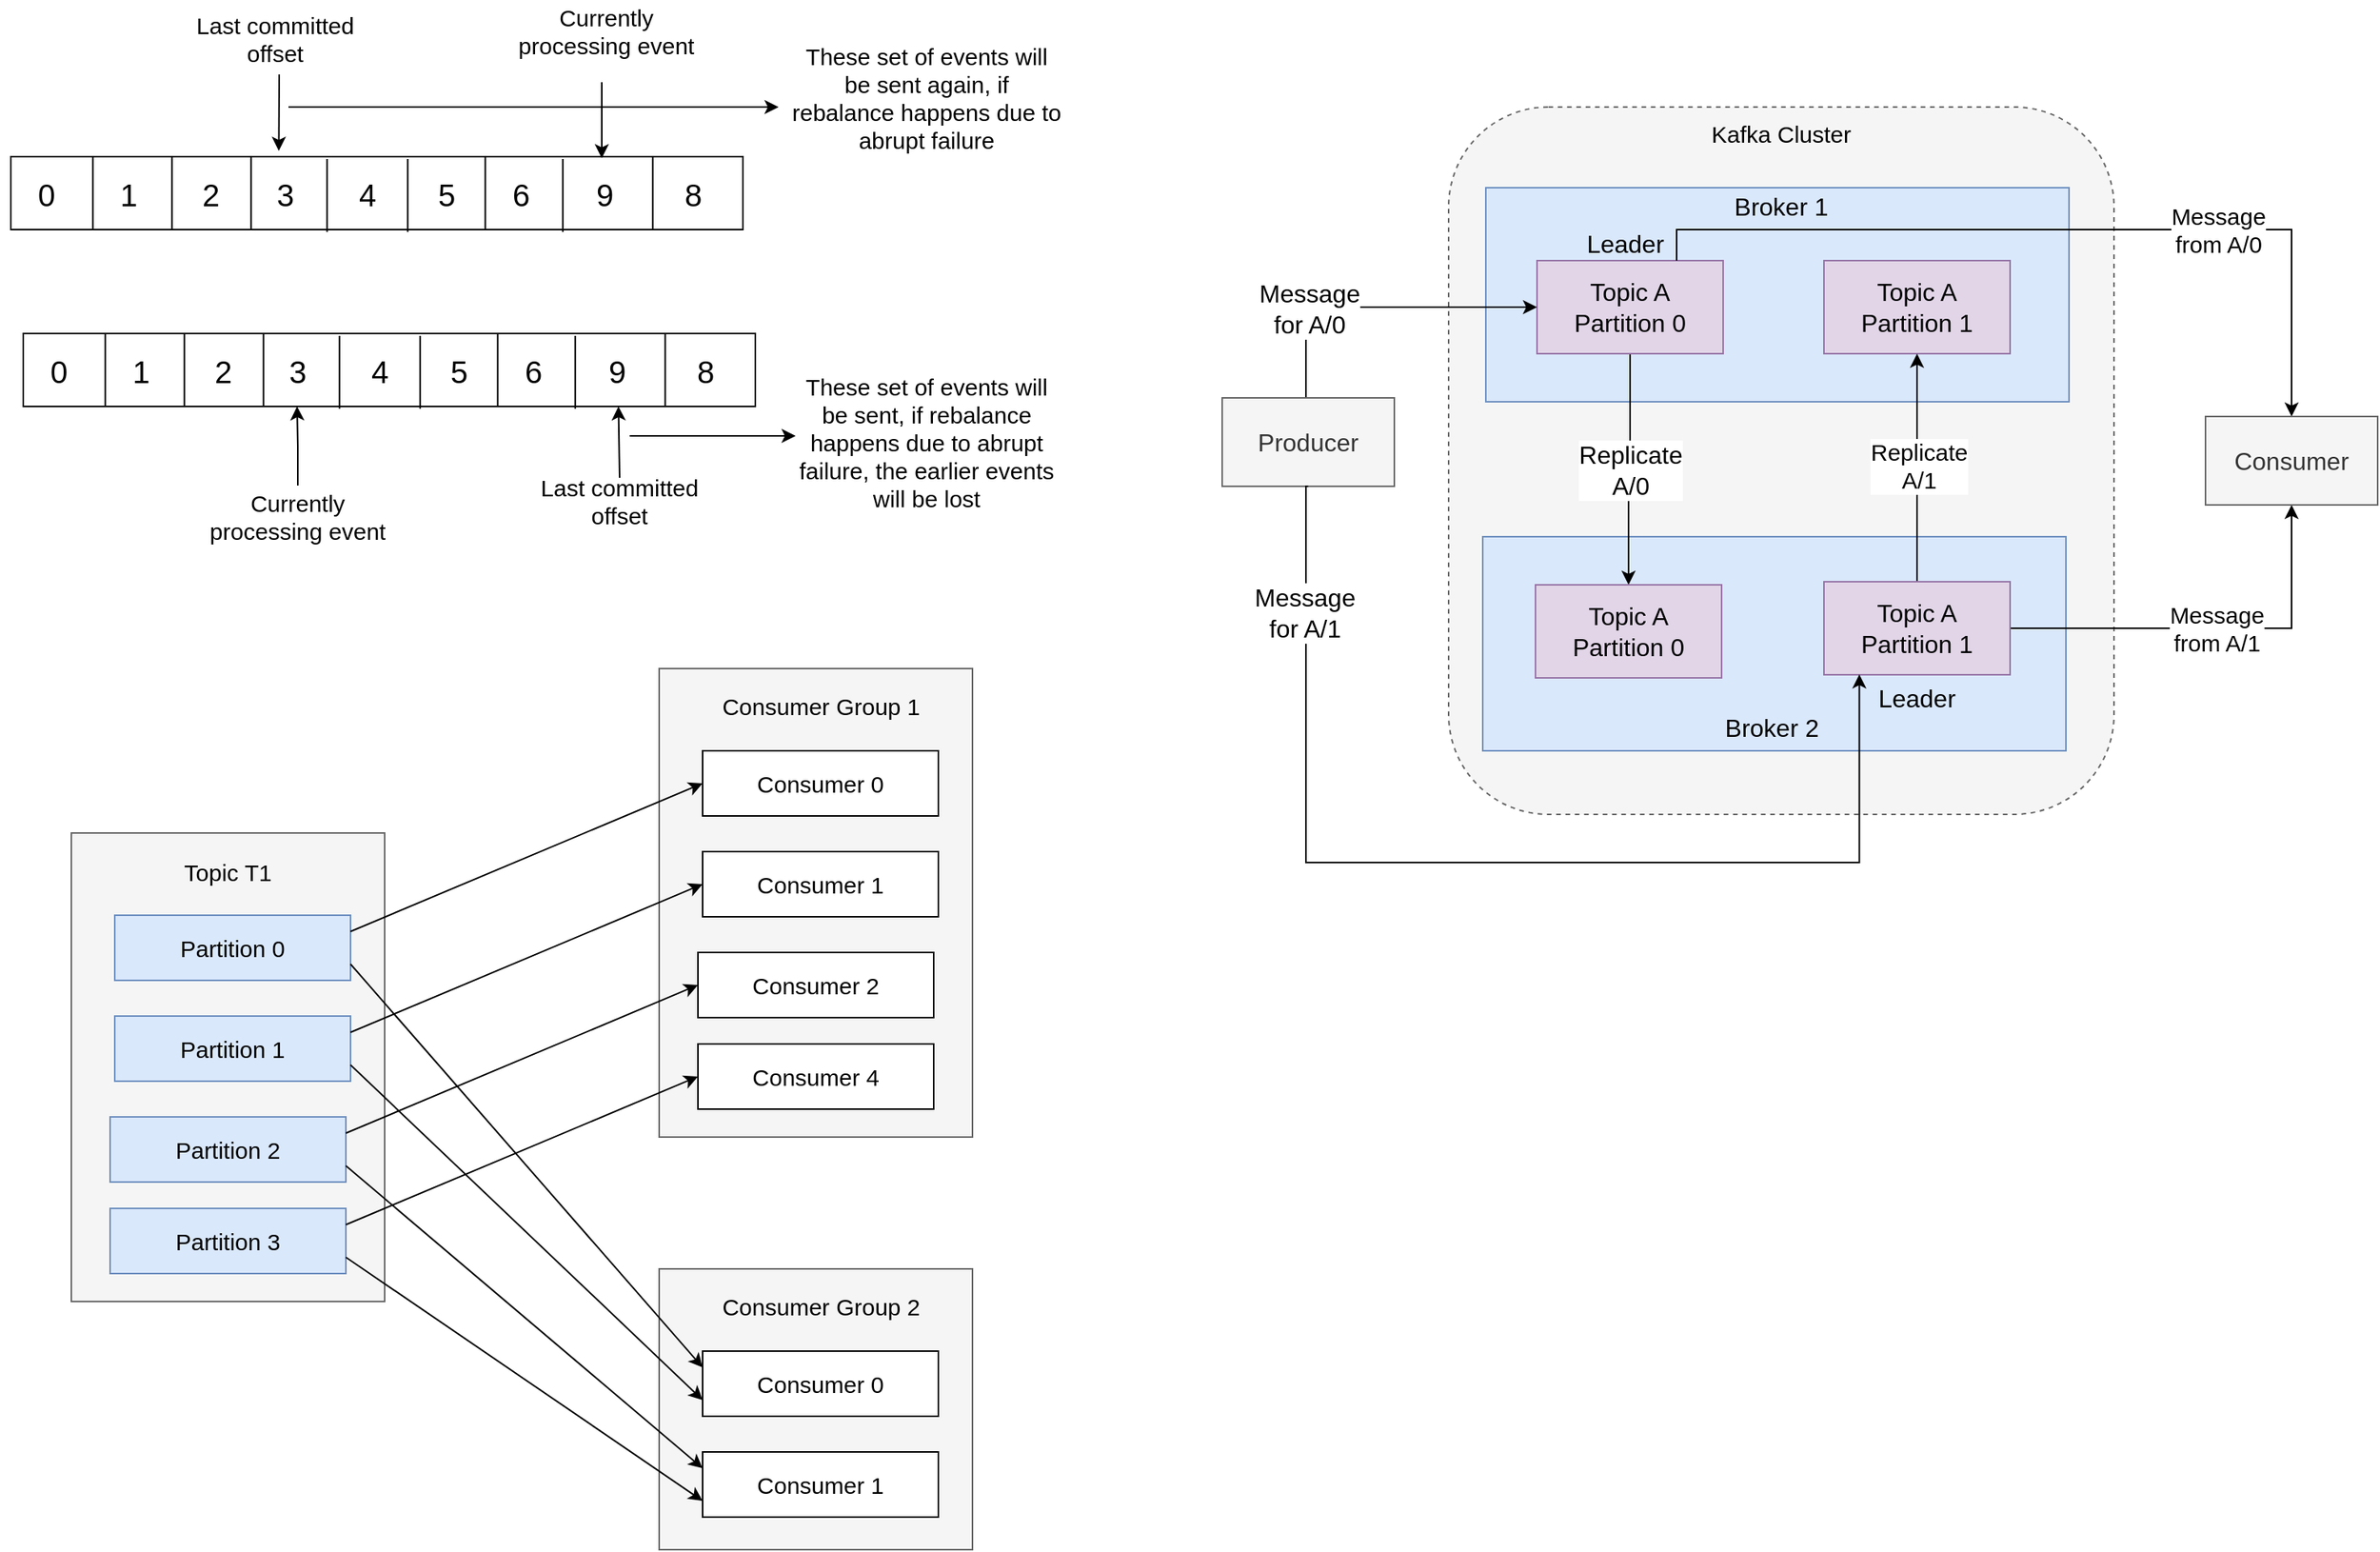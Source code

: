 <mxfile version="24.4.4" type="device">
  <diagram name="Page-1" id="dppR5jkrF7-Y_eMfUjpa">
    <mxGraphModel dx="1481" dy="771" grid="0" gridSize="10" guides="1" tooltips="1" connect="1" arrows="1" fold="1" page="1" pageScale="1" pageWidth="850" pageHeight="1100" math="0" shadow="0">
      <root>
        <mxCell id="0" />
        <mxCell id="1" parent="0" />
        <mxCell id="47ygXGliXd4ZTUYuAfQJ-111" value="" style="rounded=1;whiteSpace=wrap;html=1;dashed=1;fillColor=#f5f5f5;fontColor=#333333;strokeColor=#666666;" vertex="1" parent="1">
          <mxGeometry x="1023" y="109" width="429" height="456" as="geometry" />
        </mxCell>
        <mxCell id="47ygXGliXd4ZTUYuAfQJ-102" value="" style="rounded=0;whiteSpace=wrap;html=1;fillColor=#dae8fc;strokeColor=#6c8ebf;" vertex="1" parent="1">
          <mxGeometry x="1045" y="386" width="376" height="138" as="geometry" />
        </mxCell>
        <mxCell id="47ygXGliXd4ZTUYuAfQJ-101" value="" style="rounded=0;whiteSpace=wrap;html=1;fillColor=#dae8fc;strokeColor=#6c8ebf;" vertex="1" parent="1">
          <mxGeometry x="1047" y="161" width="376" height="138" as="geometry" />
        </mxCell>
        <mxCell id="47ygXGliXd4ZTUYuAfQJ-11" value="" style="rounded=0;whiteSpace=wrap;html=1;" vertex="1" parent="1">
          <mxGeometry x="96" y="141" width="472" height="47" as="geometry" />
        </mxCell>
        <mxCell id="47ygXGliXd4ZTUYuAfQJ-12" value="" style="endArrow=none;html=1;rounded=0;entryX=0.112;entryY=-0.011;entryDx=0;entryDy=0;entryPerimeter=0;exitX=0.112;exitY=0.99;exitDx=0;exitDy=0;exitPerimeter=0;" edge="1" parent="1">
          <mxGeometry width="50" height="50" relative="1" as="geometry">
            <mxPoint x="148.864" y="187.53" as="sourcePoint" />
            <mxPoint x="148.864" y="140.483" as="targetPoint" />
          </mxGeometry>
        </mxCell>
        <mxCell id="47ygXGliXd4ZTUYuAfQJ-13" value="" style="endArrow=none;html=1;rounded=0;entryX=0.112;entryY=-0.011;entryDx=0;entryDy=0;entryPerimeter=0;exitX=0.112;exitY=0.99;exitDx=0;exitDy=0;exitPerimeter=0;" edge="1" parent="1">
          <mxGeometry width="50" height="50" relative="1" as="geometry">
            <mxPoint x="199.864" y="188.53" as="sourcePoint" />
            <mxPoint x="199.864" y="141.483" as="targetPoint" />
          </mxGeometry>
        </mxCell>
        <mxCell id="47ygXGliXd4ZTUYuAfQJ-14" value="" style="endArrow=none;html=1;rounded=0;entryX=0.112;entryY=-0.011;entryDx=0;entryDy=0;entryPerimeter=0;exitX=0.112;exitY=0.99;exitDx=0;exitDy=0;exitPerimeter=0;" edge="1" parent="1">
          <mxGeometry width="50" height="50" relative="1" as="geometry">
            <mxPoint x="250.864" y="187.53" as="sourcePoint" />
            <mxPoint x="250.864" y="140.483" as="targetPoint" />
          </mxGeometry>
        </mxCell>
        <mxCell id="47ygXGliXd4ZTUYuAfQJ-15" value="" style="endArrow=none;html=1;rounded=0;entryX=0.112;entryY=-0.011;entryDx=0;entryDy=0;entryPerimeter=0;exitX=0.112;exitY=0.99;exitDx=0;exitDy=0;exitPerimeter=0;" edge="1" parent="1">
          <mxGeometry width="50" height="50" relative="1" as="geometry">
            <mxPoint x="299.864" y="189.53" as="sourcePoint" />
            <mxPoint x="299.864" y="142.483" as="targetPoint" />
          </mxGeometry>
        </mxCell>
        <mxCell id="47ygXGliXd4ZTUYuAfQJ-17" value="" style="endArrow=none;html=1;rounded=0;entryX=0.112;entryY=-0.011;entryDx=0;entryDy=0;entryPerimeter=0;exitX=0.112;exitY=0.99;exitDx=0;exitDy=0;exitPerimeter=0;" edge="1" parent="1">
          <mxGeometry width="50" height="50" relative="1" as="geometry">
            <mxPoint x="351.864" y="189.53" as="sourcePoint" />
            <mxPoint x="351.864" y="142.483" as="targetPoint" />
          </mxGeometry>
        </mxCell>
        <mxCell id="47ygXGliXd4ZTUYuAfQJ-18" value="" style="endArrow=none;html=1;rounded=0;entryX=0.112;entryY=-0.011;entryDx=0;entryDy=0;entryPerimeter=0;exitX=0.112;exitY=0.99;exitDx=0;exitDy=0;exitPerimeter=0;" edge="1" parent="1">
          <mxGeometry width="50" height="50" relative="1" as="geometry">
            <mxPoint x="401.864" y="188.53" as="sourcePoint" />
            <mxPoint x="401.864" y="141.483" as="targetPoint" />
          </mxGeometry>
        </mxCell>
        <mxCell id="47ygXGliXd4ZTUYuAfQJ-19" value="" style="endArrow=none;html=1;rounded=0;entryX=0.112;entryY=-0.011;entryDx=0;entryDy=0;entryPerimeter=0;exitX=0.112;exitY=0.99;exitDx=0;exitDy=0;exitPerimeter=0;" edge="1" parent="1">
          <mxGeometry width="50" height="50" relative="1" as="geometry">
            <mxPoint x="451.864" y="189.53" as="sourcePoint" />
            <mxPoint x="451.864" y="142.483" as="targetPoint" />
          </mxGeometry>
        </mxCell>
        <mxCell id="47ygXGliXd4ZTUYuAfQJ-20" value="" style="endArrow=none;html=1;rounded=0;entryX=0.112;entryY=-0.011;entryDx=0;entryDy=0;entryPerimeter=0;exitX=0.112;exitY=0.99;exitDx=0;exitDy=0;exitPerimeter=0;" edge="1" parent="1">
          <mxGeometry width="50" height="50" relative="1" as="geometry">
            <mxPoint x="509.864" y="188.53" as="sourcePoint" />
            <mxPoint x="509.864" y="141.483" as="targetPoint" />
          </mxGeometry>
        </mxCell>
        <mxCell id="47ygXGliXd4ZTUYuAfQJ-21" value="&lt;font style=&quot;font-size: 20px;&quot;&gt;0&lt;/font&gt;" style="text;html=1;align=center;verticalAlign=middle;whiteSpace=wrap;rounded=0;" vertex="1" parent="1">
          <mxGeometry x="89" y="149.5" width="60" height="30" as="geometry" />
        </mxCell>
        <mxCell id="47ygXGliXd4ZTUYuAfQJ-22" value="&lt;font style=&quot;font-size: 20px;&quot;&gt;1&lt;/font&gt;" style="text;html=1;align=center;verticalAlign=middle;whiteSpace=wrap;rounded=0;" vertex="1" parent="1">
          <mxGeometry x="142" y="149.5" width="60" height="30" as="geometry" />
        </mxCell>
        <mxCell id="47ygXGliXd4ZTUYuAfQJ-23" value="&lt;font style=&quot;font-size: 20px;&quot;&gt;2&lt;/font&gt;" style="text;html=1;align=center;verticalAlign=middle;whiteSpace=wrap;rounded=0;" vertex="1" parent="1">
          <mxGeometry x="195" y="149.5" width="60" height="30" as="geometry" />
        </mxCell>
        <mxCell id="47ygXGliXd4ZTUYuAfQJ-24" value="&lt;font style=&quot;font-size: 20px;&quot;&gt;3&lt;/font&gt;" style="text;html=1;align=center;verticalAlign=middle;whiteSpace=wrap;rounded=0;" vertex="1" parent="1">
          <mxGeometry x="243" y="149.5" width="60" height="30" as="geometry" />
        </mxCell>
        <mxCell id="47ygXGliXd4ZTUYuAfQJ-25" value="&lt;font style=&quot;font-size: 20px;&quot;&gt;4&lt;/font&gt;" style="text;html=1;align=center;verticalAlign=middle;whiteSpace=wrap;rounded=0;" vertex="1" parent="1">
          <mxGeometry x="296" y="149.5" width="60" height="30" as="geometry" />
        </mxCell>
        <mxCell id="47ygXGliXd4ZTUYuAfQJ-26" value="&lt;font style=&quot;font-size: 20px;&quot;&gt;5&lt;/font&gt;" style="text;html=1;align=center;verticalAlign=middle;whiteSpace=wrap;rounded=0;" vertex="1" parent="1">
          <mxGeometry x="347" y="149.5" width="60" height="30" as="geometry" />
        </mxCell>
        <mxCell id="47ygXGliXd4ZTUYuAfQJ-27" value="&lt;font style=&quot;font-size: 20px;&quot;&gt;6&lt;/font&gt;" style="text;html=1;align=center;verticalAlign=middle;whiteSpace=wrap;rounded=0;" vertex="1" parent="1">
          <mxGeometry x="395" y="149.5" width="60" height="30" as="geometry" />
        </mxCell>
        <mxCell id="47ygXGliXd4ZTUYuAfQJ-28" value="&lt;font style=&quot;font-size: 20px;&quot;&gt;9&lt;/font&gt;" style="text;html=1;align=center;verticalAlign=middle;whiteSpace=wrap;rounded=0;" vertex="1" parent="1">
          <mxGeometry x="449" y="149.5" width="60" height="30" as="geometry" />
        </mxCell>
        <mxCell id="47ygXGliXd4ZTUYuAfQJ-29" value="&lt;font style=&quot;font-size: 20px;&quot;&gt;8&lt;/font&gt;" style="text;html=1;align=center;verticalAlign=middle;whiteSpace=wrap;rounded=0;" vertex="1" parent="1">
          <mxGeometry x="506" y="149.5" width="60" height="30" as="geometry" />
        </mxCell>
        <mxCell id="47ygXGliXd4ZTUYuAfQJ-30" value="" style="rounded=0;whiteSpace=wrap;html=1;" vertex="1" parent="1">
          <mxGeometry x="104" y="255" width="472" height="47" as="geometry" />
        </mxCell>
        <mxCell id="47ygXGliXd4ZTUYuAfQJ-31" value="" style="endArrow=none;html=1;rounded=0;entryX=0.112;entryY=-0.011;entryDx=0;entryDy=0;entryPerimeter=0;exitX=0.112;exitY=0.99;exitDx=0;exitDy=0;exitPerimeter=0;" edge="1" parent="1">
          <mxGeometry width="50" height="50" relative="1" as="geometry">
            <mxPoint x="156.864" y="301.53" as="sourcePoint" />
            <mxPoint x="156.864" y="254.483" as="targetPoint" />
          </mxGeometry>
        </mxCell>
        <mxCell id="47ygXGliXd4ZTUYuAfQJ-32" value="" style="endArrow=none;html=1;rounded=0;entryX=0.112;entryY=-0.011;entryDx=0;entryDy=0;entryPerimeter=0;exitX=0.112;exitY=0.99;exitDx=0;exitDy=0;exitPerimeter=0;" edge="1" parent="1">
          <mxGeometry width="50" height="50" relative="1" as="geometry">
            <mxPoint x="207.864" y="302.53" as="sourcePoint" />
            <mxPoint x="207.864" y="255.483" as="targetPoint" />
          </mxGeometry>
        </mxCell>
        <mxCell id="47ygXGliXd4ZTUYuAfQJ-33" value="" style="endArrow=none;html=1;rounded=0;entryX=0.112;entryY=-0.011;entryDx=0;entryDy=0;entryPerimeter=0;exitX=0.112;exitY=0.99;exitDx=0;exitDy=0;exitPerimeter=0;" edge="1" parent="1">
          <mxGeometry width="50" height="50" relative="1" as="geometry">
            <mxPoint x="258.864" y="301.53" as="sourcePoint" />
            <mxPoint x="258.864" y="254.483" as="targetPoint" />
          </mxGeometry>
        </mxCell>
        <mxCell id="47ygXGliXd4ZTUYuAfQJ-34" value="" style="endArrow=none;html=1;rounded=0;entryX=0.112;entryY=-0.011;entryDx=0;entryDy=0;entryPerimeter=0;exitX=0.112;exitY=0.99;exitDx=0;exitDy=0;exitPerimeter=0;" edge="1" parent="1">
          <mxGeometry width="50" height="50" relative="1" as="geometry">
            <mxPoint x="307.864" y="303.53" as="sourcePoint" />
            <mxPoint x="307.864" y="256.483" as="targetPoint" />
          </mxGeometry>
        </mxCell>
        <mxCell id="47ygXGliXd4ZTUYuAfQJ-35" value="" style="endArrow=none;html=1;rounded=0;entryX=0.112;entryY=-0.011;entryDx=0;entryDy=0;entryPerimeter=0;exitX=0.112;exitY=0.99;exitDx=0;exitDy=0;exitPerimeter=0;" edge="1" parent="1">
          <mxGeometry width="50" height="50" relative="1" as="geometry">
            <mxPoint x="359.864" y="303.53" as="sourcePoint" />
            <mxPoint x="359.864" y="256.483" as="targetPoint" />
          </mxGeometry>
        </mxCell>
        <mxCell id="47ygXGliXd4ZTUYuAfQJ-36" value="" style="endArrow=none;html=1;rounded=0;entryX=0.112;entryY=-0.011;entryDx=0;entryDy=0;entryPerimeter=0;exitX=0.112;exitY=0.99;exitDx=0;exitDy=0;exitPerimeter=0;" edge="1" parent="1">
          <mxGeometry width="50" height="50" relative="1" as="geometry">
            <mxPoint x="409.864" y="302.53" as="sourcePoint" />
            <mxPoint x="409.864" y="255.483" as="targetPoint" />
          </mxGeometry>
        </mxCell>
        <mxCell id="47ygXGliXd4ZTUYuAfQJ-37" value="" style="endArrow=none;html=1;rounded=0;entryX=0.112;entryY=-0.011;entryDx=0;entryDy=0;entryPerimeter=0;exitX=0.112;exitY=0.99;exitDx=0;exitDy=0;exitPerimeter=0;" edge="1" parent="1">
          <mxGeometry width="50" height="50" relative="1" as="geometry">
            <mxPoint x="459.864" y="303.53" as="sourcePoint" />
            <mxPoint x="459.864" y="256.483" as="targetPoint" />
          </mxGeometry>
        </mxCell>
        <mxCell id="47ygXGliXd4ZTUYuAfQJ-38" value="" style="endArrow=none;html=1;rounded=0;entryX=0.112;entryY=-0.011;entryDx=0;entryDy=0;entryPerimeter=0;exitX=0.112;exitY=0.99;exitDx=0;exitDy=0;exitPerimeter=0;" edge="1" parent="1">
          <mxGeometry width="50" height="50" relative="1" as="geometry">
            <mxPoint x="517.864" y="302.53" as="sourcePoint" />
            <mxPoint x="517.864" y="255.483" as="targetPoint" />
          </mxGeometry>
        </mxCell>
        <mxCell id="47ygXGliXd4ZTUYuAfQJ-39" value="&lt;font style=&quot;font-size: 20px;&quot;&gt;0&lt;/font&gt;" style="text;html=1;align=center;verticalAlign=middle;whiteSpace=wrap;rounded=0;" vertex="1" parent="1">
          <mxGeometry x="97" y="263.5" width="60" height="30" as="geometry" />
        </mxCell>
        <mxCell id="47ygXGliXd4ZTUYuAfQJ-40" value="&lt;font style=&quot;font-size: 20px;&quot;&gt;1&lt;/font&gt;" style="text;html=1;align=center;verticalAlign=middle;whiteSpace=wrap;rounded=0;" vertex="1" parent="1">
          <mxGeometry x="150" y="263.5" width="60" height="30" as="geometry" />
        </mxCell>
        <mxCell id="47ygXGliXd4ZTUYuAfQJ-41" value="&lt;font style=&quot;font-size: 20px;&quot;&gt;2&lt;/font&gt;" style="text;html=1;align=center;verticalAlign=middle;whiteSpace=wrap;rounded=0;" vertex="1" parent="1">
          <mxGeometry x="203" y="263.5" width="60" height="30" as="geometry" />
        </mxCell>
        <mxCell id="47ygXGliXd4ZTUYuAfQJ-42" value="&lt;font style=&quot;font-size: 20px;&quot;&gt;3&lt;/font&gt;" style="text;html=1;align=center;verticalAlign=middle;whiteSpace=wrap;rounded=0;" vertex="1" parent="1">
          <mxGeometry x="251" y="263.5" width="60" height="30" as="geometry" />
        </mxCell>
        <mxCell id="47ygXGliXd4ZTUYuAfQJ-43" value="&lt;font style=&quot;font-size: 20px;&quot;&gt;4&lt;/font&gt;" style="text;html=1;align=center;verticalAlign=middle;whiteSpace=wrap;rounded=0;" vertex="1" parent="1">
          <mxGeometry x="304" y="263.5" width="60" height="30" as="geometry" />
        </mxCell>
        <mxCell id="47ygXGliXd4ZTUYuAfQJ-44" value="&lt;font style=&quot;font-size: 20px;&quot;&gt;5&lt;/font&gt;" style="text;html=1;align=center;verticalAlign=middle;whiteSpace=wrap;rounded=0;" vertex="1" parent="1">
          <mxGeometry x="355" y="263.5" width="60" height="30" as="geometry" />
        </mxCell>
        <mxCell id="47ygXGliXd4ZTUYuAfQJ-45" value="&lt;font style=&quot;font-size: 20px;&quot;&gt;6&lt;/font&gt;" style="text;html=1;align=center;verticalAlign=middle;whiteSpace=wrap;rounded=0;" vertex="1" parent="1">
          <mxGeometry x="403" y="263.5" width="60" height="30" as="geometry" />
        </mxCell>
        <mxCell id="47ygXGliXd4ZTUYuAfQJ-46" value="&lt;font style=&quot;font-size: 20px;&quot;&gt;9&lt;/font&gt;" style="text;html=1;align=center;verticalAlign=middle;whiteSpace=wrap;rounded=0;" vertex="1" parent="1">
          <mxGeometry x="457" y="263.5" width="60" height="30" as="geometry" />
        </mxCell>
        <mxCell id="47ygXGliXd4ZTUYuAfQJ-47" value="&lt;font style=&quot;font-size: 20px;&quot;&gt;8&lt;/font&gt;" style="text;html=1;align=center;verticalAlign=middle;whiteSpace=wrap;rounded=0;" vertex="1" parent="1">
          <mxGeometry x="514" y="263.5" width="60" height="30" as="geometry" />
        </mxCell>
        <mxCell id="47ygXGliXd4ZTUYuAfQJ-48" value="" style="endArrow=classic;html=1;rounded=0;entryX=0.366;entryY=-0.08;entryDx=0;entryDy=0;entryPerimeter=0;" edge="1" parent="1" target="47ygXGliXd4ZTUYuAfQJ-11">
          <mxGeometry width="50" height="50" relative="1" as="geometry">
            <mxPoint x="269" y="88" as="sourcePoint" />
            <mxPoint x="515" y="307" as="targetPoint" />
          </mxGeometry>
        </mxCell>
        <mxCell id="47ygXGliXd4ZTUYuAfQJ-49" value="&lt;font style=&quot;font-size: 15px;&quot;&gt;Last committed&lt;/font&gt;&lt;div&gt;&lt;font style=&quot;font-size: 15px;&quot;&gt;offset&lt;/font&gt;&lt;/div&gt;" style="text;html=1;align=center;verticalAlign=middle;whiteSpace=wrap;rounded=0;" vertex="1" parent="1">
          <mxGeometry x="195" y="50" width="143" height="30" as="geometry" />
        </mxCell>
        <mxCell id="47ygXGliXd4ZTUYuAfQJ-50" value="&lt;font style=&quot;font-size: 15px;&quot;&gt;Last committed&lt;/font&gt;&lt;div&gt;&lt;font style=&quot;font-size: 15px;&quot;&gt;offset&lt;/font&gt;&lt;/div&gt;" style="text;html=1;align=center;verticalAlign=middle;whiteSpace=wrap;rounded=0;" vertex="1" parent="1">
          <mxGeometry x="417" y="348" width="143" height="30" as="geometry" />
        </mxCell>
        <mxCell id="47ygXGliXd4ZTUYuAfQJ-51" value="&lt;font style=&quot;font-size: 15px;&quot;&gt;Currently&lt;/font&gt;&lt;div&gt;&lt;font style=&quot;font-size: 15px;&quot;&gt;processing event&lt;/font&gt;&lt;/div&gt;" style="text;html=1;align=center;verticalAlign=middle;whiteSpace=wrap;rounded=0;" vertex="1" parent="1">
          <mxGeometry x="403" y="40" width="154" height="40" as="geometry" />
        </mxCell>
        <mxCell id="47ygXGliXd4ZTUYuAfQJ-52" value="" style="endArrow=classic;html=1;rounded=0;entryX=0.366;entryY=-0.08;entryDx=0;entryDy=0;entryPerimeter=0;" edge="1" parent="1">
          <mxGeometry width="50" height="50" relative="1" as="geometry">
            <mxPoint x="477" y="93" as="sourcePoint" />
            <mxPoint x="477" y="142" as="targetPoint" />
          </mxGeometry>
        </mxCell>
        <mxCell id="47ygXGliXd4ZTUYuAfQJ-53" value="" style="endArrow=classic;html=1;rounded=0;" edge="1" parent="1">
          <mxGeometry width="50" height="50" relative="1" as="geometry">
            <mxPoint x="275" y="109" as="sourcePoint" />
            <mxPoint x="591" y="109" as="targetPoint" />
          </mxGeometry>
        </mxCell>
        <mxCell id="47ygXGliXd4ZTUYuAfQJ-54" value="&lt;font style=&quot;font-size: 15px;&quot;&gt;These set of events will be sent again, if rebalance happens due to abrupt failure&lt;/font&gt;" style="text;html=1;align=center;verticalAlign=middle;whiteSpace=wrap;rounded=0;" vertex="1" parent="1">
          <mxGeometry x="598" y="88" width="177" height="30" as="geometry" />
        </mxCell>
        <mxCell id="47ygXGliXd4ZTUYuAfQJ-55" value="" style="endArrow=classic;html=1;rounded=0;entryX=0.813;entryY=0.999;entryDx=0;entryDy=0;entryPerimeter=0;exitX=0.5;exitY=0;exitDx=0;exitDy=0;" edge="1" parent="1" source="47ygXGliXd4ZTUYuAfQJ-50" target="47ygXGliXd4ZTUYuAfQJ-30">
          <mxGeometry width="50" height="50" relative="1" as="geometry">
            <mxPoint x="391" y="421" as="sourcePoint" />
            <mxPoint x="441" y="371" as="targetPoint" />
          </mxGeometry>
        </mxCell>
        <mxCell id="47ygXGliXd4ZTUYuAfQJ-57" value="&lt;font style=&quot;font-size: 15px;&quot;&gt;Currently&lt;/font&gt;&lt;div&gt;&lt;font style=&quot;font-size: 15px;&quot;&gt;processing event&lt;/font&gt;&lt;/div&gt;" style="text;html=1;align=center;verticalAlign=middle;whiteSpace=wrap;rounded=0;" vertex="1" parent="1">
          <mxGeometry x="204" y="353" width="154" height="40" as="geometry" />
        </mxCell>
        <mxCell id="47ygXGliXd4ZTUYuAfQJ-59" style="edgeStyle=orthogonalEdgeStyle;rounded=0;orthogonalLoop=1;jettySize=auto;html=1;entryX=0.374;entryY=0.999;entryDx=0;entryDy=0;entryPerimeter=0;" edge="1" parent="1" source="47ygXGliXd4ZTUYuAfQJ-57" target="47ygXGliXd4ZTUYuAfQJ-30">
          <mxGeometry relative="1" as="geometry" />
        </mxCell>
        <mxCell id="47ygXGliXd4ZTUYuAfQJ-60" value="" style="endArrow=classic;html=1;rounded=0;" edge="1" parent="1">
          <mxGeometry width="50" height="50" relative="1" as="geometry">
            <mxPoint x="495" y="321" as="sourcePoint" />
            <mxPoint x="602" y="321" as="targetPoint" />
          </mxGeometry>
        </mxCell>
        <mxCell id="47ygXGliXd4ZTUYuAfQJ-61" value="&lt;font style=&quot;font-size: 15px;&quot;&gt;These set of events will be sent, if rebalance happens due to abrupt failure, the earlier events will be lost&lt;/font&gt;" style="text;html=1;align=center;verticalAlign=middle;whiteSpace=wrap;rounded=0;" vertex="1" parent="1">
          <mxGeometry x="598" y="239" width="177" height="172" as="geometry" />
        </mxCell>
        <mxCell id="47ygXGliXd4ZTUYuAfQJ-62" value="" style="rounded=0;whiteSpace=wrap;html=1;fillColor=#f5f5f5;fontColor=#333333;strokeColor=#666666;" vertex="1" parent="1">
          <mxGeometry x="135" y="577" width="202" height="302" as="geometry" />
        </mxCell>
        <mxCell id="47ygXGliXd4ZTUYuAfQJ-63" value="&lt;font style=&quot;font-size: 15px;&quot;&gt;Partition 0&lt;/font&gt;" style="rounded=0;whiteSpace=wrap;html=1;fillColor=#dae8fc;strokeColor=#6c8ebf;" vertex="1" parent="1">
          <mxGeometry x="163" y="630" width="152" height="42" as="geometry" />
        </mxCell>
        <mxCell id="47ygXGliXd4ZTUYuAfQJ-64" value="&lt;font style=&quot;font-size: 15px;&quot;&gt;Partition 1&lt;/font&gt;" style="rounded=0;whiteSpace=wrap;html=1;fillColor=#dae8fc;strokeColor=#6c8ebf;" vertex="1" parent="1">
          <mxGeometry x="163" y="695" width="152" height="42" as="geometry" />
        </mxCell>
        <mxCell id="47ygXGliXd4ZTUYuAfQJ-65" value="&lt;font style=&quot;font-size: 15px;&quot;&gt;Partition 2&lt;/font&gt;" style="rounded=0;whiteSpace=wrap;html=1;fillColor=#dae8fc;strokeColor=#6c8ebf;" vertex="1" parent="1">
          <mxGeometry x="160" y="760" width="152" height="42" as="geometry" />
        </mxCell>
        <mxCell id="47ygXGliXd4ZTUYuAfQJ-66" value="&lt;font style=&quot;font-size: 15px;&quot;&gt;Partition 3&lt;/font&gt;" style="rounded=0;whiteSpace=wrap;html=1;fillColor=#dae8fc;strokeColor=#6c8ebf;" vertex="1" parent="1">
          <mxGeometry x="160" y="819" width="152" height="42" as="geometry" />
        </mxCell>
        <mxCell id="47ygXGliXd4ZTUYuAfQJ-67" value="&lt;font style=&quot;font-size: 15px;&quot;&gt;Topic T1&lt;/font&gt;" style="text;html=1;align=center;verticalAlign=middle;whiteSpace=wrap;rounded=0;" vertex="1" parent="1">
          <mxGeometry x="206" y="587" width="60" height="30" as="geometry" />
        </mxCell>
        <mxCell id="47ygXGliXd4ZTUYuAfQJ-68" value="" style="rounded=0;whiteSpace=wrap;html=1;fillColor=#f5f5f5;fontColor=#333333;strokeColor=#666666;" vertex="1" parent="1">
          <mxGeometry x="514" y="471" width="202" height="302" as="geometry" />
        </mxCell>
        <mxCell id="47ygXGliXd4ZTUYuAfQJ-69" value="&lt;font style=&quot;font-size: 15px;&quot;&gt;Consumer 0&lt;/font&gt;" style="rounded=0;whiteSpace=wrap;html=1;" vertex="1" parent="1">
          <mxGeometry x="542" y="524" width="152" height="42" as="geometry" />
        </mxCell>
        <mxCell id="47ygXGliXd4ZTUYuAfQJ-70" value="&lt;font style=&quot;font-size: 15px;&quot;&gt;Consumer 1&lt;/font&gt;" style="rounded=0;whiteSpace=wrap;html=1;" vertex="1" parent="1">
          <mxGeometry x="542" y="589" width="152" height="42" as="geometry" />
        </mxCell>
        <mxCell id="47ygXGliXd4ZTUYuAfQJ-71" value="&lt;font style=&quot;font-size: 15px;&quot;&gt;Consumer 2&lt;/font&gt;" style="rounded=0;whiteSpace=wrap;html=1;" vertex="1" parent="1">
          <mxGeometry x="539" y="654" width="152" height="42" as="geometry" />
        </mxCell>
        <mxCell id="47ygXGliXd4ZTUYuAfQJ-72" value="&lt;font style=&quot;font-size: 15px;&quot;&gt;Consumer 4&lt;/font&gt;" style="rounded=0;whiteSpace=wrap;html=1;" vertex="1" parent="1">
          <mxGeometry x="539" y="713" width="152" height="42" as="geometry" />
        </mxCell>
        <mxCell id="47ygXGliXd4ZTUYuAfQJ-73" value="&lt;font style=&quot;font-size: 15px;&quot;&gt;Consumer Group 1&lt;/font&gt;" style="text;html=1;align=center;verticalAlign=middle;whiteSpace=wrap;rounded=0;" vertex="1" parent="1">
          <mxGeometry x="550.5" y="480" width="135" height="30" as="geometry" />
        </mxCell>
        <mxCell id="47ygXGliXd4ZTUYuAfQJ-80" value="" style="rounded=0;whiteSpace=wrap;html=1;fillColor=#f5f5f5;fontColor=#333333;strokeColor=#666666;" vertex="1" parent="1">
          <mxGeometry x="514" y="858" width="202" height="181" as="geometry" />
        </mxCell>
        <mxCell id="47ygXGliXd4ZTUYuAfQJ-81" value="&lt;font style=&quot;font-size: 15px;&quot;&gt;Consumer 0&lt;/font&gt;" style="rounded=0;whiteSpace=wrap;html=1;" vertex="1" parent="1">
          <mxGeometry x="542" y="911" width="152" height="42" as="geometry" />
        </mxCell>
        <mxCell id="47ygXGliXd4ZTUYuAfQJ-82" value="&lt;font style=&quot;font-size: 15px;&quot;&gt;Consumer 1&lt;/font&gt;" style="rounded=0;whiteSpace=wrap;html=1;" vertex="1" parent="1">
          <mxGeometry x="542" y="976" width="152" height="42" as="geometry" />
        </mxCell>
        <mxCell id="47ygXGliXd4ZTUYuAfQJ-85" value="&lt;font style=&quot;font-size: 15px;&quot;&gt;Consumer Group 2&lt;/font&gt;" style="text;html=1;align=center;verticalAlign=middle;whiteSpace=wrap;rounded=0;" vertex="1" parent="1">
          <mxGeometry x="550.5" y="867" width="135" height="30" as="geometry" />
        </mxCell>
        <mxCell id="47ygXGliXd4ZTUYuAfQJ-86" style="rounded=0;orthogonalLoop=1;jettySize=auto;html=1;entryX=0;entryY=0.5;entryDx=0;entryDy=0;exitX=1;exitY=0.25;exitDx=0;exitDy=0;" edge="1" parent="1" source="47ygXGliXd4ZTUYuAfQJ-63" target="47ygXGliXd4ZTUYuAfQJ-69">
          <mxGeometry relative="1" as="geometry" />
        </mxCell>
        <mxCell id="47ygXGliXd4ZTUYuAfQJ-87" style="rounded=0;orthogonalLoop=1;jettySize=auto;html=1;exitX=1;exitY=0.25;exitDx=0;exitDy=0;entryX=0;entryY=0.5;entryDx=0;entryDy=0;" edge="1" parent="1" source="47ygXGliXd4ZTUYuAfQJ-64" target="47ygXGliXd4ZTUYuAfQJ-70">
          <mxGeometry relative="1" as="geometry" />
        </mxCell>
        <mxCell id="47ygXGliXd4ZTUYuAfQJ-88" style="rounded=0;orthogonalLoop=1;jettySize=auto;html=1;exitX=1;exitY=0.25;exitDx=0;exitDy=0;entryX=0;entryY=0.5;entryDx=0;entryDy=0;" edge="1" parent="1" source="47ygXGliXd4ZTUYuAfQJ-65" target="47ygXGliXd4ZTUYuAfQJ-71">
          <mxGeometry relative="1" as="geometry" />
        </mxCell>
        <mxCell id="47ygXGliXd4ZTUYuAfQJ-89" style="rounded=0;orthogonalLoop=1;jettySize=auto;html=1;exitX=1;exitY=0.25;exitDx=0;exitDy=0;entryX=0;entryY=0.5;entryDx=0;entryDy=0;" edge="1" parent="1" source="47ygXGliXd4ZTUYuAfQJ-66" target="47ygXGliXd4ZTUYuAfQJ-72">
          <mxGeometry relative="1" as="geometry" />
        </mxCell>
        <mxCell id="47ygXGliXd4ZTUYuAfQJ-90" style="rounded=0;orthogonalLoop=1;jettySize=auto;html=1;exitX=1;exitY=0.75;exitDx=0;exitDy=0;entryX=0;entryY=0.25;entryDx=0;entryDy=0;" edge="1" parent="1" source="47ygXGliXd4ZTUYuAfQJ-63" target="47ygXGliXd4ZTUYuAfQJ-81">
          <mxGeometry relative="1" as="geometry" />
        </mxCell>
        <mxCell id="47ygXGliXd4ZTUYuAfQJ-91" style="rounded=0;orthogonalLoop=1;jettySize=auto;html=1;exitX=1;exitY=0.75;exitDx=0;exitDy=0;entryX=0;entryY=0.75;entryDx=0;entryDy=0;" edge="1" parent="1" source="47ygXGliXd4ZTUYuAfQJ-64" target="47ygXGliXd4ZTUYuAfQJ-81">
          <mxGeometry relative="1" as="geometry" />
        </mxCell>
        <mxCell id="47ygXGliXd4ZTUYuAfQJ-92" style="rounded=0;orthogonalLoop=1;jettySize=auto;html=1;exitX=1;exitY=0.75;exitDx=0;exitDy=0;entryX=0;entryY=0.25;entryDx=0;entryDy=0;" edge="1" parent="1" source="47ygXGliXd4ZTUYuAfQJ-65" target="47ygXGliXd4ZTUYuAfQJ-82">
          <mxGeometry relative="1" as="geometry" />
        </mxCell>
        <mxCell id="47ygXGliXd4ZTUYuAfQJ-93" style="rounded=0;orthogonalLoop=1;jettySize=auto;html=1;exitX=1;exitY=0.75;exitDx=0;exitDy=0;entryX=0;entryY=0.75;entryDx=0;entryDy=0;" edge="1" parent="1" source="47ygXGliXd4ZTUYuAfQJ-66" target="47ygXGliXd4ZTUYuAfQJ-82">
          <mxGeometry relative="1" as="geometry" />
        </mxCell>
        <mxCell id="47ygXGliXd4ZTUYuAfQJ-103" value="&lt;font style=&quot;font-size: 16px;&quot;&gt;Replicate &lt;br&gt;A/0&lt;/font&gt;" style="edgeStyle=orthogonalEdgeStyle;rounded=0;orthogonalLoop=1;jettySize=auto;html=1;entryX=0.5;entryY=0;entryDx=0;entryDy=0;" edge="1" parent="1" source="47ygXGliXd4ZTUYuAfQJ-95" target="47ygXGliXd4ZTUYuAfQJ-98">
          <mxGeometry relative="1" as="geometry" />
        </mxCell>
        <mxCell id="47ygXGliXd4ZTUYuAfQJ-95" value="&lt;font style=&quot;font-size: 16px;&quot;&gt;Topic A&lt;br&gt;Partition 0&lt;/font&gt;" style="rounded=0;whiteSpace=wrap;html=1;fillColor=#e1d5e7;strokeColor=#9673a6;" vertex="1" parent="1">
          <mxGeometry x="1080" y="208" width="120" height="60" as="geometry" />
        </mxCell>
        <mxCell id="47ygXGliXd4ZTUYuAfQJ-116" style="edgeStyle=orthogonalEdgeStyle;rounded=0;orthogonalLoop=1;jettySize=auto;html=1;exitX=0.75;exitY=0;exitDx=0;exitDy=0;entryX=0.5;entryY=0;entryDx=0;entryDy=0;" edge="1" parent="1" source="47ygXGliXd4ZTUYuAfQJ-95" target="47ygXGliXd4ZTUYuAfQJ-112">
          <mxGeometry relative="1" as="geometry" />
        </mxCell>
        <mxCell id="47ygXGliXd4ZTUYuAfQJ-121" value="&lt;font style=&quot;font-size: 15px;&quot;&gt;Message&lt;br&gt;from A/0&lt;/font&gt;" style="edgeLabel;html=1;align=center;verticalAlign=middle;resizable=0;points=[];" vertex="1" connectable="0" parent="47ygXGliXd4ZTUYuAfQJ-116">
          <mxGeometry x="0.468" y="-3" relative="1" as="geometry">
            <mxPoint x="-25" y="-3" as="offset" />
          </mxGeometry>
        </mxCell>
        <mxCell id="47ygXGliXd4ZTUYuAfQJ-96" value="&lt;font style=&quot;font-size: 16px;&quot;&gt;Topic A&lt;br&gt;Partition 1&lt;/font&gt;" style="rounded=0;whiteSpace=wrap;html=1;fillColor=#e1d5e7;strokeColor=#9673a6;" vertex="1" parent="1">
          <mxGeometry x="1265" y="208" width="120" height="60" as="geometry" />
        </mxCell>
        <mxCell id="47ygXGliXd4ZTUYuAfQJ-97" value="&lt;font style=&quot;font-size: 16px;&quot;&gt;Leader&lt;/font&gt;" style="text;html=1;align=center;verticalAlign=middle;whiteSpace=wrap;rounded=0;" vertex="1" parent="1">
          <mxGeometry x="1107" y="182" width="60" height="30" as="geometry" />
        </mxCell>
        <mxCell id="47ygXGliXd4ZTUYuAfQJ-98" value="&lt;font style=&quot;font-size: 16px;&quot;&gt;Topic A&lt;br&gt;Partition 0&lt;/font&gt;" style="rounded=0;whiteSpace=wrap;html=1;fillColor=#e1d5e7;strokeColor=#9673a6;" vertex="1" parent="1">
          <mxGeometry x="1079" y="417" width="120" height="60" as="geometry" />
        </mxCell>
        <mxCell id="47ygXGliXd4ZTUYuAfQJ-105" style="edgeStyle=orthogonalEdgeStyle;rounded=0;orthogonalLoop=1;jettySize=auto;html=1;" edge="1" parent="1" source="47ygXGliXd4ZTUYuAfQJ-99" target="47ygXGliXd4ZTUYuAfQJ-96">
          <mxGeometry relative="1" as="geometry" />
        </mxCell>
        <mxCell id="47ygXGliXd4ZTUYuAfQJ-110" value="&lt;font style=&quot;font-size: 15px;&quot;&gt;Replicate&lt;br&gt;A/1&lt;/font&gt;" style="edgeLabel;html=1;align=center;verticalAlign=middle;resizable=0;points=[];" vertex="1" connectable="0" parent="47ygXGliXd4ZTUYuAfQJ-105">
          <mxGeometry x="0.023" y="-1" relative="1" as="geometry">
            <mxPoint as="offset" />
          </mxGeometry>
        </mxCell>
        <mxCell id="47ygXGliXd4ZTUYuAfQJ-117" style="edgeStyle=orthogonalEdgeStyle;rounded=0;orthogonalLoop=1;jettySize=auto;html=1;exitX=1;exitY=0.5;exitDx=0;exitDy=0;entryX=0.5;entryY=1;entryDx=0;entryDy=0;" edge="1" parent="1" source="47ygXGliXd4ZTUYuAfQJ-99" target="47ygXGliXd4ZTUYuAfQJ-112">
          <mxGeometry relative="1" as="geometry" />
        </mxCell>
        <mxCell id="47ygXGliXd4ZTUYuAfQJ-122" value="&lt;font style=&quot;font-size: 15px;&quot;&gt;Message&lt;br&gt;from A/1&lt;/font&gt;" style="edgeLabel;html=1;align=center;verticalAlign=middle;resizable=0;points=[];" vertex="1" connectable="0" parent="47ygXGliXd4ZTUYuAfQJ-117">
          <mxGeometry x="-0.025" relative="1" as="geometry">
            <mxPoint x="6" as="offset" />
          </mxGeometry>
        </mxCell>
        <mxCell id="47ygXGliXd4ZTUYuAfQJ-99" value="&lt;font style=&quot;font-size: 16px;&quot;&gt;Topic A&lt;br&gt;Partition 1&lt;/font&gt;" style="rounded=0;whiteSpace=wrap;html=1;fillColor=#e1d5e7;strokeColor=#9673a6;" vertex="1" parent="1">
          <mxGeometry x="1265" y="415" width="120" height="60" as="geometry" />
        </mxCell>
        <mxCell id="47ygXGliXd4ZTUYuAfQJ-100" value="&lt;font style=&quot;font-size: 16px;&quot;&gt;Leader&lt;/font&gt;" style="text;html=1;align=center;verticalAlign=middle;whiteSpace=wrap;rounded=0;" vertex="1" parent="1">
          <mxGeometry x="1295" y="475" width="60" height="30" as="geometry" />
        </mxCell>
        <mxCell id="47ygXGliXd4ZTUYuAfQJ-107" value="&lt;font style=&quot;font-size: 16px;&quot;&gt;Broker 1&lt;/font&gt;" style="text;html=1;align=center;verticalAlign=middle;whiteSpace=wrap;rounded=0;" vertex="1" parent="1">
          <mxGeometry x="1200" y="158" width="75" height="30" as="geometry" />
        </mxCell>
        <mxCell id="47ygXGliXd4ZTUYuAfQJ-108" value="&lt;font style=&quot;font-size: 16px;&quot;&gt;Broker 2&lt;/font&gt;" style="text;html=1;align=center;verticalAlign=middle;whiteSpace=wrap;rounded=0;" vertex="1" parent="1">
          <mxGeometry x="1194" y="494" width="75" height="30" as="geometry" />
        </mxCell>
        <mxCell id="47ygXGliXd4ZTUYuAfQJ-112" value="&lt;font style=&quot;font-size: 16px;&quot;&gt;Consumer&lt;/font&gt;" style="rounded=0;whiteSpace=wrap;html=1;fillColor=#f5f5f5;fontColor=#333333;strokeColor=#666666;" vertex="1" parent="1">
          <mxGeometry x="1511" y="308.5" width="111" height="57" as="geometry" />
        </mxCell>
        <mxCell id="47ygXGliXd4ZTUYuAfQJ-114" style="edgeStyle=orthogonalEdgeStyle;rounded=0;orthogonalLoop=1;jettySize=auto;html=1;entryX=0;entryY=0.5;entryDx=0;entryDy=0;" edge="1" parent="1" source="47ygXGliXd4ZTUYuAfQJ-113" target="47ygXGliXd4ZTUYuAfQJ-95">
          <mxGeometry relative="1" as="geometry">
            <Array as="points">
              <mxPoint x="931" y="238" />
            </Array>
          </mxGeometry>
        </mxCell>
        <mxCell id="47ygXGliXd4ZTUYuAfQJ-118" value="&lt;font style=&quot;font-size: 16px;&quot;&gt;Message&lt;br&gt;for A/0&lt;/font&gt;" style="edgeLabel;html=1;align=center;verticalAlign=middle;resizable=0;points=[];" vertex="1" connectable="0" parent="47ygXGliXd4ZTUYuAfQJ-114">
          <mxGeometry x="-0.217" y="-1" relative="1" as="geometry">
            <mxPoint x="-21" as="offset" />
          </mxGeometry>
        </mxCell>
        <mxCell id="47ygXGliXd4ZTUYuAfQJ-113" value="&lt;font style=&quot;font-size: 16px;&quot;&gt;Producer&lt;/font&gt;" style="rounded=0;whiteSpace=wrap;html=1;fillColor=#f5f5f5;fontColor=#333333;strokeColor=#666666;" vertex="1" parent="1">
          <mxGeometry x="877" y="296.5" width="111" height="57" as="geometry" />
        </mxCell>
        <mxCell id="47ygXGliXd4ZTUYuAfQJ-115" style="edgeStyle=orthogonalEdgeStyle;rounded=0;orthogonalLoop=1;jettySize=auto;html=1;exitX=0.5;exitY=1;exitDx=0;exitDy=0;entryX=0.19;entryY=0.995;entryDx=0;entryDy=0;entryPerimeter=0;" edge="1" parent="1" source="47ygXGliXd4ZTUYuAfQJ-113" target="47ygXGliXd4ZTUYuAfQJ-99">
          <mxGeometry relative="1" as="geometry">
            <Array as="points">
              <mxPoint x="931" y="596" />
              <mxPoint x="1288" y="596" />
            </Array>
          </mxGeometry>
        </mxCell>
        <mxCell id="47ygXGliXd4ZTUYuAfQJ-119" value="&lt;font style=&quot;font-size: 16px;&quot;&gt;Message&lt;br&gt;for A/1&lt;/font&gt;" style="edgeLabel;html=1;align=center;verticalAlign=middle;resizable=0;points=[];" vertex="1" connectable="0" parent="47ygXGliXd4ZTUYuAfQJ-115">
          <mxGeometry x="-0.872" y="2" relative="1" as="geometry">
            <mxPoint x="-3" y="37" as="offset" />
          </mxGeometry>
        </mxCell>
        <mxCell id="47ygXGliXd4ZTUYuAfQJ-123" value="&lt;font style=&quot;font-size: 15px;&quot;&gt;Kafka Cluster&lt;/font&gt;" style="text;html=1;align=center;verticalAlign=middle;whiteSpace=wrap;rounded=0;" vertex="1" parent="1">
          <mxGeometry x="1184" y="111" width="107" height="30" as="geometry" />
        </mxCell>
      </root>
    </mxGraphModel>
  </diagram>
</mxfile>

